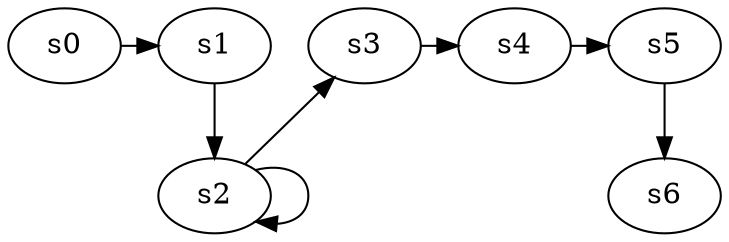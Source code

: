 digraph game_0197_chain_7 {
    s0 [name="s0", player=0];
    s1 [name="s1", player=1];
    s2 [name="s2", player=0];
    s3 [name="s3", player=1];
    s4 [name="s4", player=0, target=1];
    s5 [name="s5", player=1];
    s6 [name="s6", player=0, target=1];

    s0 -> s1 [constraint="time % 3 == 2"];
    s1 -> s2;
    s2 -> s3 [constraint="time % 2 == 1"];
    s3 -> s4 [constraint="time == 5 || time == 11 || time == 16"];
    s4 -> s5 [constraint="time == 2 || time == 6 || time == 10"];
    s5 -> s6;
    s2 -> s2 [constraint="time % 4 == 0"];
}
